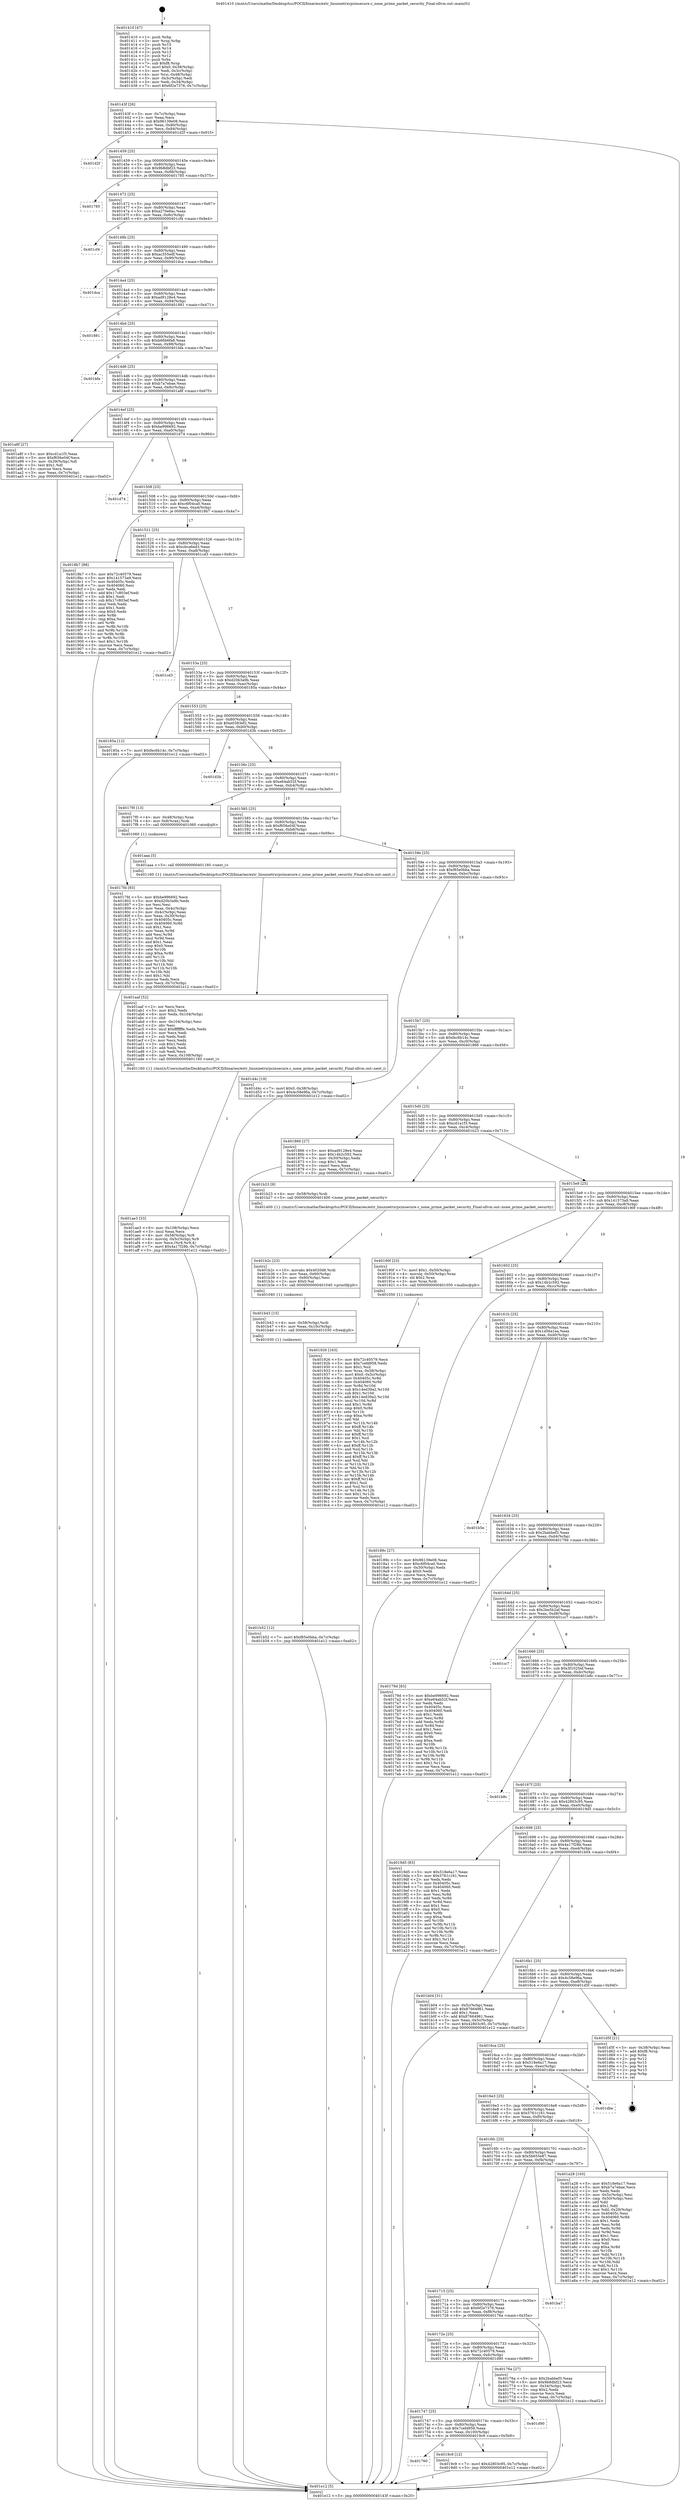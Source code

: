 digraph "0x401410" {
  label = "0x401410 (/mnt/c/Users/mathe/Desktop/tcc/POCII/binaries/extr_linuxnetrxrpcinsecure.c_none_prime_packet_security_Final-ollvm.out::main(0))"
  labelloc = "t"
  node[shape=record]

  Entry [label="",width=0.3,height=0.3,shape=circle,fillcolor=black,style=filled]
  "0x40143f" [label="{
     0x40143f [26]\l
     | [instrs]\l
     &nbsp;&nbsp;0x40143f \<+3\>: mov -0x7c(%rbp),%eax\l
     &nbsp;&nbsp;0x401442 \<+2\>: mov %eax,%ecx\l
     &nbsp;&nbsp;0x401444 \<+6\>: sub $0x96139e08,%ecx\l
     &nbsp;&nbsp;0x40144a \<+3\>: mov %eax,-0x80(%rbp)\l
     &nbsp;&nbsp;0x40144d \<+6\>: mov %ecx,-0x84(%rbp)\l
     &nbsp;&nbsp;0x401453 \<+6\>: je 0000000000401d2f \<main+0x91f\>\l
  }"]
  "0x401d2f" [label="{
     0x401d2f\l
  }", style=dashed]
  "0x401459" [label="{
     0x401459 [25]\l
     | [instrs]\l
     &nbsp;&nbsp;0x401459 \<+5\>: jmp 000000000040145e \<main+0x4e\>\l
     &nbsp;&nbsp;0x40145e \<+3\>: mov -0x80(%rbp),%eax\l
     &nbsp;&nbsp;0x401461 \<+5\>: sub $0x9b8dbf23,%eax\l
     &nbsp;&nbsp;0x401466 \<+6\>: mov %eax,-0x88(%rbp)\l
     &nbsp;&nbsp;0x40146c \<+6\>: je 0000000000401785 \<main+0x375\>\l
  }"]
  Exit [label="",width=0.3,height=0.3,shape=circle,fillcolor=black,style=filled,peripheries=2]
  "0x401785" [label="{
     0x401785\l
  }", style=dashed]
  "0x401472" [label="{
     0x401472 [25]\l
     | [instrs]\l
     &nbsp;&nbsp;0x401472 \<+5\>: jmp 0000000000401477 \<main+0x67\>\l
     &nbsp;&nbsp;0x401477 \<+3\>: mov -0x80(%rbp),%eax\l
     &nbsp;&nbsp;0x40147a \<+5\>: sub $0xa270e6ac,%eax\l
     &nbsp;&nbsp;0x40147f \<+6\>: mov %eax,-0x8c(%rbp)\l
     &nbsp;&nbsp;0x401485 \<+6\>: je 0000000000401cf4 \<main+0x8e4\>\l
  }"]
  "0x401b52" [label="{
     0x401b52 [12]\l
     | [instrs]\l
     &nbsp;&nbsp;0x401b52 \<+7\>: movl $0xf85e0bba,-0x7c(%rbp)\l
     &nbsp;&nbsp;0x401b59 \<+5\>: jmp 0000000000401e12 \<main+0xa02\>\l
  }"]
  "0x401cf4" [label="{
     0x401cf4\l
  }", style=dashed]
  "0x40148b" [label="{
     0x40148b [25]\l
     | [instrs]\l
     &nbsp;&nbsp;0x40148b \<+5\>: jmp 0000000000401490 \<main+0x80\>\l
     &nbsp;&nbsp;0x401490 \<+3\>: mov -0x80(%rbp),%eax\l
     &nbsp;&nbsp;0x401493 \<+5\>: sub $0xac355edf,%eax\l
     &nbsp;&nbsp;0x401498 \<+6\>: mov %eax,-0x90(%rbp)\l
     &nbsp;&nbsp;0x40149e \<+6\>: je 0000000000401dca \<main+0x9ba\>\l
  }"]
  "0x401b43" [label="{
     0x401b43 [15]\l
     | [instrs]\l
     &nbsp;&nbsp;0x401b43 \<+4\>: mov -0x58(%rbp),%rdi\l
     &nbsp;&nbsp;0x401b47 \<+6\>: mov %eax,-0x10c(%rbp)\l
     &nbsp;&nbsp;0x401b4d \<+5\>: call 0000000000401030 \<free@plt\>\l
     | [calls]\l
     &nbsp;&nbsp;0x401030 \{1\} (unknown)\l
  }"]
  "0x401dca" [label="{
     0x401dca\l
  }", style=dashed]
  "0x4014a4" [label="{
     0x4014a4 [25]\l
     | [instrs]\l
     &nbsp;&nbsp;0x4014a4 \<+5\>: jmp 00000000004014a9 \<main+0x99\>\l
     &nbsp;&nbsp;0x4014a9 \<+3\>: mov -0x80(%rbp),%eax\l
     &nbsp;&nbsp;0x4014ac \<+5\>: sub $0xad9128e4,%eax\l
     &nbsp;&nbsp;0x4014b1 \<+6\>: mov %eax,-0x94(%rbp)\l
     &nbsp;&nbsp;0x4014b7 \<+6\>: je 0000000000401881 \<main+0x471\>\l
  }"]
  "0x401b2c" [label="{
     0x401b2c [23]\l
     | [instrs]\l
     &nbsp;&nbsp;0x401b2c \<+10\>: movabs $0x4020d6,%rdi\l
     &nbsp;&nbsp;0x401b36 \<+3\>: mov %eax,-0x60(%rbp)\l
     &nbsp;&nbsp;0x401b39 \<+3\>: mov -0x60(%rbp),%esi\l
     &nbsp;&nbsp;0x401b3c \<+2\>: mov $0x0,%al\l
     &nbsp;&nbsp;0x401b3e \<+5\>: call 0000000000401040 \<printf@plt\>\l
     | [calls]\l
     &nbsp;&nbsp;0x401040 \{1\} (unknown)\l
  }"]
  "0x401881" [label="{
     0x401881\l
  }", style=dashed]
  "0x4014bd" [label="{
     0x4014bd [25]\l
     | [instrs]\l
     &nbsp;&nbsp;0x4014bd \<+5\>: jmp 00000000004014c2 \<main+0xb2\>\l
     &nbsp;&nbsp;0x4014c2 \<+3\>: mov -0x80(%rbp),%eax\l
     &nbsp;&nbsp;0x4014c5 \<+5\>: sub $0xb66b6fa8,%eax\l
     &nbsp;&nbsp;0x4014ca \<+6\>: mov %eax,-0x98(%rbp)\l
     &nbsp;&nbsp;0x4014d0 \<+6\>: je 0000000000401bfa \<main+0x7ea\>\l
  }"]
  "0x401ae3" [label="{
     0x401ae3 [33]\l
     | [instrs]\l
     &nbsp;&nbsp;0x401ae3 \<+6\>: mov -0x108(%rbp),%ecx\l
     &nbsp;&nbsp;0x401ae9 \<+3\>: imul %eax,%ecx\l
     &nbsp;&nbsp;0x401aec \<+4\>: mov -0x58(%rbp),%r8\l
     &nbsp;&nbsp;0x401af0 \<+4\>: movslq -0x5c(%rbp),%r9\l
     &nbsp;&nbsp;0x401af4 \<+4\>: mov %ecx,(%r8,%r9,4)\l
     &nbsp;&nbsp;0x401af8 \<+7\>: movl $0x4a17f28b,-0x7c(%rbp)\l
     &nbsp;&nbsp;0x401aff \<+5\>: jmp 0000000000401e12 \<main+0xa02\>\l
  }"]
  "0x401bfa" [label="{
     0x401bfa\l
  }", style=dashed]
  "0x4014d6" [label="{
     0x4014d6 [25]\l
     | [instrs]\l
     &nbsp;&nbsp;0x4014d6 \<+5\>: jmp 00000000004014db \<main+0xcb\>\l
     &nbsp;&nbsp;0x4014db \<+3\>: mov -0x80(%rbp),%eax\l
     &nbsp;&nbsp;0x4014de \<+5\>: sub $0xb7a7ebae,%eax\l
     &nbsp;&nbsp;0x4014e3 \<+6\>: mov %eax,-0x9c(%rbp)\l
     &nbsp;&nbsp;0x4014e9 \<+6\>: je 0000000000401a8f \<main+0x67f\>\l
  }"]
  "0x401aaf" [label="{
     0x401aaf [52]\l
     | [instrs]\l
     &nbsp;&nbsp;0x401aaf \<+2\>: xor %ecx,%ecx\l
     &nbsp;&nbsp;0x401ab1 \<+5\>: mov $0x2,%edx\l
     &nbsp;&nbsp;0x401ab6 \<+6\>: mov %edx,-0x104(%rbp)\l
     &nbsp;&nbsp;0x401abc \<+1\>: cltd\l
     &nbsp;&nbsp;0x401abd \<+6\>: mov -0x104(%rbp),%esi\l
     &nbsp;&nbsp;0x401ac3 \<+2\>: idiv %esi\l
     &nbsp;&nbsp;0x401ac5 \<+6\>: imul $0xfffffffe,%edx,%edx\l
     &nbsp;&nbsp;0x401acb \<+2\>: mov %ecx,%edi\l
     &nbsp;&nbsp;0x401acd \<+2\>: sub %edx,%edi\l
     &nbsp;&nbsp;0x401acf \<+2\>: mov %ecx,%edx\l
     &nbsp;&nbsp;0x401ad1 \<+3\>: sub $0x1,%edx\l
     &nbsp;&nbsp;0x401ad4 \<+2\>: add %edx,%edi\l
     &nbsp;&nbsp;0x401ad6 \<+2\>: sub %edi,%ecx\l
     &nbsp;&nbsp;0x401ad8 \<+6\>: mov %ecx,-0x108(%rbp)\l
     &nbsp;&nbsp;0x401ade \<+5\>: call 0000000000401160 \<next_i\>\l
     | [calls]\l
     &nbsp;&nbsp;0x401160 \{1\} (/mnt/c/Users/mathe/Desktop/tcc/POCII/binaries/extr_linuxnetrxrpcinsecure.c_none_prime_packet_security_Final-ollvm.out::next_i)\l
  }"]
  "0x401a8f" [label="{
     0x401a8f [27]\l
     | [instrs]\l
     &nbsp;&nbsp;0x401a8f \<+5\>: mov $0xcd1a1f3,%eax\l
     &nbsp;&nbsp;0x401a94 \<+5\>: mov $0xf656e04f,%ecx\l
     &nbsp;&nbsp;0x401a99 \<+3\>: mov -0x29(%rbp),%dl\l
     &nbsp;&nbsp;0x401a9c \<+3\>: test $0x1,%dl\l
     &nbsp;&nbsp;0x401a9f \<+3\>: cmovne %ecx,%eax\l
     &nbsp;&nbsp;0x401aa2 \<+3\>: mov %eax,-0x7c(%rbp)\l
     &nbsp;&nbsp;0x401aa5 \<+5\>: jmp 0000000000401e12 \<main+0xa02\>\l
  }"]
  "0x4014ef" [label="{
     0x4014ef [25]\l
     | [instrs]\l
     &nbsp;&nbsp;0x4014ef \<+5\>: jmp 00000000004014f4 \<main+0xe4\>\l
     &nbsp;&nbsp;0x4014f4 \<+3\>: mov -0x80(%rbp),%eax\l
     &nbsp;&nbsp;0x4014f7 \<+5\>: sub $0xbe996692,%eax\l
     &nbsp;&nbsp;0x4014fc \<+6\>: mov %eax,-0xa0(%rbp)\l
     &nbsp;&nbsp;0x401502 \<+6\>: je 0000000000401d74 \<main+0x964\>\l
  }"]
  "0x401760" [label="{
     0x401760\l
  }", style=dashed]
  "0x401d74" [label="{
     0x401d74\l
  }", style=dashed]
  "0x401508" [label="{
     0x401508 [25]\l
     | [instrs]\l
     &nbsp;&nbsp;0x401508 \<+5\>: jmp 000000000040150d \<main+0xfd\>\l
     &nbsp;&nbsp;0x40150d \<+3\>: mov -0x80(%rbp),%eax\l
     &nbsp;&nbsp;0x401510 \<+5\>: sub $0xc6f04ca0,%eax\l
     &nbsp;&nbsp;0x401515 \<+6\>: mov %eax,-0xa4(%rbp)\l
     &nbsp;&nbsp;0x40151b \<+6\>: je 00000000004018b7 \<main+0x4a7\>\l
  }"]
  "0x4019c9" [label="{
     0x4019c9 [12]\l
     | [instrs]\l
     &nbsp;&nbsp;0x4019c9 \<+7\>: movl $0x42803c95,-0x7c(%rbp)\l
     &nbsp;&nbsp;0x4019d0 \<+5\>: jmp 0000000000401e12 \<main+0xa02\>\l
  }"]
  "0x4018b7" [label="{
     0x4018b7 [88]\l
     | [instrs]\l
     &nbsp;&nbsp;0x4018b7 \<+5\>: mov $0x72c40579,%eax\l
     &nbsp;&nbsp;0x4018bc \<+5\>: mov $0x141573a9,%ecx\l
     &nbsp;&nbsp;0x4018c1 \<+7\>: mov 0x40405c,%edx\l
     &nbsp;&nbsp;0x4018c8 \<+7\>: mov 0x404060,%esi\l
     &nbsp;&nbsp;0x4018cf \<+2\>: mov %edx,%edi\l
     &nbsp;&nbsp;0x4018d1 \<+6\>: add $0x17c803ef,%edi\l
     &nbsp;&nbsp;0x4018d7 \<+3\>: sub $0x1,%edi\l
     &nbsp;&nbsp;0x4018da \<+6\>: sub $0x17c803ef,%edi\l
     &nbsp;&nbsp;0x4018e0 \<+3\>: imul %edi,%edx\l
     &nbsp;&nbsp;0x4018e3 \<+3\>: and $0x1,%edx\l
     &nbsp;&nbsp;0x4018e6 \<+3\>: cmp $0x0,%edx\l
     &nbsp;&nbsp;0x4018e9 \<+4\>: sete %r8b\l
     &nbsp;&nbsp;0x4018ed \<+3\>: cmp $0xa,%esi\l
     &nbsp;&nbsp;0x4018f0 \<+4\>: setl %r9b\l
     &nbsp;&nbsp;0x4018f4 \<+3\>: mov %r8b,%r10b\l
     &nbsp;&nbsp;0x4018f7 \<+3\>: and %r9b,%r10b\l
     &nbsp;&nbsp;0x4018fa \<+3\>: xor %r9b,%r8b\l
     &nbsp;&nbsp;0x4018fd \<+3\>: or %r8b,%r10b\l
     &nbsp;&nbsp;0x401900 \<+4\>: test $0x1,%r10b\l
     &nbsp;&nbsp;0x401904 \<+3\>: cmovne %ecx,%eax\l
     &nbsp;&nbsp;0x401907 \<+3\>: mov %eax,-0x7c(%rbp)\l
     &nbsp;&nbsp;0x40190a \<+5\>: jmp 0000000000401e12 \<main+0xa02\>\l
  }"]
  "0x401521" [label="{
     0x401521 [25]\l
     | [instrs]\l
     &nbsp;&nbsp;0x401521 \<+5\>: jmp 0000000000401526 \<main+0x116\>\l
     &nbsp;&nbsp;0x401526 \<+3\>: mov -0x80(%rbp),%eax\l
     &nbsp;&nbsp;0x401529 \<+5\>: sub $0xcbca6ed3,%eax\l
     &nbsp;&nbsp;0x40152e \<+6\>: mov %eax,-0xa8(%rbp)\l
     &nbsp;&nbsp;0x401534 \<+6\>: je 0000000000401cd3 \<main+0x8c3\>\l
  }"]
  "0x401747" [label="{
     0x401747 [25]\l
     | [instrs]\l
     &nbsp;&nbsp;0x401747 \<+5\>: jmp 000000000040174c \<main+0x33c\>\l
     &nbsp;&nbsp;0x40174c \<+3\>: mov -0x80(%rbp),%eax\l
     &nbsp;&nbsp;0x40174f \<+5\>: sub $0x7cefd958,%eax\l
     &nbsp;&nbsp;0x401754 \<+6\>: mov %eax,-0x100(%rbp)\l
     &nbsp;&nbsp;0x40175a \<+6\>: je 00000000004019c9 \<main+0x5b9\>\l
  }"]
  "0x401cd3" [label="{
     0x401cd3\l
  }", style=dashed]
  "0x40153a" [label="{
     0x40153a [25]\l
     | [instrs]\l
     &nbsp;&nbsp;0x40153a \<+5\>: jmp 000000000040153f \<main+0x12f\>\l
     &nbsp;&nbsp;0x40153f \<+3\>: mov -0x80(%rbp),%eax\l
     &nbsp;&nbsp;0x401542 \<+5\>: sub $0xd20b3a9b,%eax\l
     &nbsp;&nbsp;0x401547 \<+6\>: mov %eax,-0xac(%rbp)\l
     &nbsp;&nbsp;0x40154d \<+6\>: je 000000000040185a \<main+0x44a\>\l
  }"]
  "0x401d90" [label="{
     0x401d90\l
  }", style=dashed]
  "0x40185a" [label="{
     0x40185a [12]\l
     | [instrs]\l
     &nbsp;&nbsp;0x40185a \<+7\>: movl $0xfec6b14c,-0x7c(%rbp)\l
     &nbsp;&nbsp;0x401861 \<+5\>: jmp 0000000000401e12 \<main+0xa02\>\l
  }"]
  "0x401553" [label="{
     0x401553 [25]\l
     | [instrs]\l
     &nbsp;&nbsp;0x401553 \<+5\>: jmp 0000000000401558 \<main+0x148\>\l
     &nbsp;&nbsp;0x401558 \<+3\>: mov -0x80(%rbp),%eax\l
     &nbsp;&nbsp;0x40155b \<+5\>: sub $0xe0383ef2,%eax\l
     &nbsp;&nbsp;0x401560 \<+6\>: mov %eax,-0xb0(%rbp)\l
     &nbsp;&nbsp;0x401566 \<+6\>: je 0000000000401d3b \<main+0x92b\>\l
  }"]
  "0x401926" [label="{
     0x401926 [163]\l
     | [instrs]\l
     &nbsp;&nbsp;0x401926 \<+5\>: mov $0x72c40579,%ecx\l
     &nbsp;&nbsp;0x40192b \<+5\>: mov $0x7cefd958,%edx\l
     &nbsp;&nbsp;0x401930 \<+3\>: mov $0x1,%sil\l
     &nbsp;&nbsp;0x401933 \<+4\>: mov %rax,-0x58(%rbp)\l
     &nbsp;&nbsp;0x401937 \<+7\>: movl $0x0,-0x5c(%rbp)\l
     &nbsp;&nbsp;0x40193e \<+8\>: mov 0x40405c,%r8d\l
     &nbsp;&nbsp;0x401946 \<+8\>: mov 0x404060,%r9d\l
     &nbsp;&nbsp;0x40194e \<+3\>: mov %r8d,%r10d\l
     &nbsp;&nbsp;0x401951 \<+7\>: sub $0x14ed39a2,%r10d\l
     &nbsp;&nbsp;0x401958 \<+4\>: sub $0x1,%r10d\l
     &nbsp;&nbsp;0x40195c \<+7\>: add $0x14ed39a2,%r10d\l
     &nbsp;&nbsp;0x401963 \<+4\>: imul %r10d,%r8d\l
     &nbsp;&nbsp;0x401967 \<+4\>: and $0x1,%r8d\l
     &nbsp;&nbsp;0x40196b \<+4\>: cmp $0x0,%r8d\l
     &nbsp;&nbsp;0x40196f \<+4\>: sete %r11b\l
     &nbsp;&nbsp;0x401973 \<+4\>: cmp $0xa,%r9d\l
     &nbsp;&nbsp;0x401977 \<+3\>: setl %bl\l
     &nbsp;&nbsp;0x40197a \<+3\>: mov %r11b,%r14b\l
     &nbsp;&nbsp;0x40197d \<+4\>: xor $0xff,%r14b\l
     &nbsp;&nbsp;0x401981 \<+3\>: mov %bl,%r15b\l
     &nbsp;&nbsp;0x401984 \<+4\>: xor $0xff,%r15b\l
     &nbsp;&nbsp;0x401988 \<+4\>: xor $0x1,%sil\l
     &nbsp;&nbsp;0x40198c \<+3\>: mov %r14b,%r12b\l
     &nbsp;&nbsp;0x40198f \<+4\>: and $0xff,%r12b\l
     &nbsp;&nbsp;0x401993 \<+3\>: and %sil,%r11b\l
     &nbsp;&nbsp;0x401996 \<+3\>: mov %r15b,%r13b\l
     &nbsp;&nbsp;0x401999 \<+4\>: and $0xff,%r13b\l
     &nbsp;&nbsp;0x40199d \<+3\>: and %sil,%bl\l
     &nbsp;&nbsp;0x4019a0 \<+3\>: or %r11b,%r12b\l
     &nbsp;&nbsp;0x4019a3 \<+3\>: or %bl,%r13b\l
     &nbsp;&nbsp;0x4019a6 \<+3\>: xor %r13b,%r12b\l
     &nbsp;&nbsp;0x4019a9 \<+3\>: or %r15b,%r14b\l
     &nbsp;&nbsp;0x4019ac \<+4\>: xor $0xff,%r14b\l
     &nbsp;&nbsp;0x4019b0 \<+4\>: or $0x1,%sil\l
     &nbsp;&nbsp;0x4019b4 \<+3\>: and %sil,%r14b\l
     &nbsp;&nbsp;0x4019b7 \<+3\>: or %r14b,%r12b\l
     &nbsp;&nbsp;0x4019ba \<+4\>: test $0x1,%r12b\l
     &nbsp;&nbsp;0x4019be \<+3\>: cmovne %edx,%ecx\l
     &nbsp;&nbsp;0x4019c1 \<+3\>: mov %ecx,-0x7c(%rbp)\l
     &nbsp;&nbsp;0x4019c4 \<+5\>: jmp 0000000000401e12 \<main+0xa02\>\l
  }"]
  "0x401d3b" [label="{
     0x401d3b\l
  }", style=dashed]
  "0x40156c" [label="{
     0x40156c [25]\l
     | [instrs]\l
     &nbsp;&nbsp;0x40156c \<+5\>: jmp 0000000000401571 \<main+0x161\>\l
     &nbsp;&nbsp;0x401571 \<+3\>: mov -0x80(%rbp),%eax\l
     &nbsp;&nbsp;0x401574 \<+5\>: sub $0xe64ab52f,%eax\l
     &nbsp;&nbsp;0x401579 \<+6\>: mov %eax,-0xb4(%rbp)\l
     &nbsp;&nbsp;0x40157f \<+6\>: je 00000000004017f0 \<main+0x3e0\>\l
  }"]
  "0x4017fd" [label="{
     0x4017fd [93]\l
     | [instrs]\l
     &nbsp;&nbsp;0x4017fd \<+5\>: mov $0xbe996692,%ecx\l
     &nbsp;&nbsp;0x401802 \<+5\>: mov $0xd20b3a9b,%edx\l
     &nbsp;&nbsp;0x401807 \<+2\>: xor %esi,%esi\l
     &nbsp;&nbsp;0x401809 \<+3\>: mov %eax,-0x4c(%rbp)\l
     &nbsp;&nbsp;0x40180c \<+3\>: mov -0x4c(%rbp),%eax\l
     &nbsp;&nbsp;0x40180f \<+3\>: mov %eax,-0x30(%rbp)\l
     &nbsp;&nbsp;0x401812 \<+7\>: mov 0x40405c,%eax\l
     &nbsp;&nbsp;0x401819 \<+8\>: mov 0x404060,%r8d\l
     &nbsp;&nbsp;0x401821 \<+3\>: sub $0x1,%esi\l
     &nbsp;&nbsp;0x401824 \<+3\>: mov %eax,%r9d\l
     &nbsp;&nbsp;0x401827 \<+3\>: add %esi,%r9d\l
     &nbsp;&nbsp;0x40182a \<+4\>: imul %r9d,%eax\l
     &nbsp;&nbsp;0x40182e \<+3\>: and $0x1,%eax\l
     &nbsp;&nbsp;0x401831 \<+3\>: cmp $0x0,%eax\l
     &nbsp;&nbsp;0x401834 \<+4\>: sete %r10b\l
     &nbsp;&nbsp;0x401838 \<+4\>: cmp $0xa,%r8d\l
     &nbsp;&nbsp;0x40183c \<+4\>: setl %r11b\l
     &nbsp;&nbsp;0x401840 \<+3\>: mov %r10b,%bl\l
     &nbsp;&nbsp;0x401843 \<+3\>: and %r11b,%bl\l
     &nbsp;&nbsp;0x401846 \<+3\>: xor %r11b,%r10b\l
     &nbsp;&nbsp;0x401849 \<+3\>: or %r10b,%bl\l
     &nbsp;&nbsp;0x40184c \<+3\>: test $0x1,%bl\l
     &nbsp;&nbsp;0x40184f \<+3\>: cmovne %edx,%ecx\l
     &nbsp;&nbsp;0x401852 \<+3\>: mov %ecx,-0x7c(%rbp)\l
     &nbsp;&nbsp;0x401855 \<+5\>: jmp 0000000000401e12 \<main+0xa02\>\l
  }"]
  "0x4017f0" [label="{
     0x4017f0 [13]\l
     | [instrs]\l
     &nbsp;&nbsp;0x4017f0 \<+4\>: mov -0x48(%rbp),%rax\l
     &nbsp;&nbsp;0x4017f4 \<+4\>: mov 0x8(%rax),%rdi\l
     &nbsp;&nbsp;0x4017f8 \<+5\>: call 0000000000401060 \<atoi@plt\>\l
     | [calls]\l
     &nbsp;&nbsp;0x401060 \{1\} (unknown)\l
  }"]
  "0x401585" [label="{
     0x401585 [25]\l
     | [instrs]\l
     &nbsp;&nbsp;0x401585 \<+5\>: jmp 000000000040158a \<main+0x17a\>\l
     &nbsp;&nbsp;0x40158a \<+3\>: mov -0x80(%rbp),%eax\l
     &nbsp;&nbsp;0x40158d \<+5\>: sub $0xf656e04f,%eax\l
     &nbsp;&nbsp;0x401592 \<+6\>: mov %eax,-0xb8(%rbp)\l
     &nbsp;&nbsp;0x401598 \<+6\>: je 0000000000401aaa \<main+0x69a\>\l
  }"]
  "0x401410" [label="{
     0x401410 [47]\l
     | [instrs]\l
     &nbsp;&nbsp;0x401410 \<+1\>: push %rbp\l
     &nbsp;&nbsp;0x401411 \<+3\>: mov %rsp,%rbp\l
     &nbsp;&nbsp;0x401414 \<+2\>: push %r15\l
     &nbsp;&nbsp;0x401416 \<+2\>: push %r14\l
     &nbsp;&nbsp;0x401418 \<+2\>: push %r13\l
     &nbsp;&nbsp;0x40141a \<+2\>: push %r12\l
     &nbsp;&nbsp;0x40141c \<+1\>: push %rbx\l
     &nbsp;&nbsp;0x40141d \<+7\>: sub $0xf8,%rsp\l
     &nbsp;&nbsp;0x401424 \<+7\>: movl $0x0,-0x38(%rbp)\l
     &nbsp;&nbsp;0x40142b \<+3\>: mov %edi,-0x3c(%rbp)\l
     &nbsp;&nbsp;0x40142e \<+4\>: mov %rsi,-0x48(%rbp)\l
     &nbsp;&nbsp;0x401432 \<+3\>: mov -0x3c(%rbp),%edi\l
     &nbsp;&nbsp;0x401435 \<+3\>: mov %edi,-0x34(%rbp)\l
     &nbsp;&nbsp;0x401438 \<+7\>: movl $0x6f2e7376,-0x7c(%rbp)\l
  }"]
  "0x401aaa" [label="{
     0x401aaa [5]\l
     | [instrs]\l
     &nbsp;&nbsp;0x401aaa \<+5\>: call 0000000000401160 \<next_i\>\l
     | [calls]\l
     &nbsp;&nbsp;0x401160 \{1\} (/mnt/c/Users/mathe/Desktop/tcc/POCII/binaries/extr_linuxnetrxrpcinsecure.c_none_prime_packet_security_Final-ollvm.out::next_i)\l
  }"]
  "0x40159e" [label="{
     0x40159e [25]\l
     | [instrs]\l
     &nbsp;&nbsp;0x40159e \<+5\>: jmp 00000000004015a3 \<main+0x193\>\l
     &nbsp;&nbsp;0x4015a3 \<+3\>: mov -0x80(%rbp),%eax\l
     &nbsp;&nbsp;0x4015a6 \<+5\>: sub $0xf85e0bba,%eax\l
     &nbsp;&nbsp;0x4015ab \<+6\>: mov %eax,-0xbc(%rbp)\l
     &nbsp;&nbsp;0x4015b1 \<+6\>: je 0000000000401d4c \<main+0x93c\>\l
  }"]
  "0x401e12" [label="{
     0x401e12 [5]\l
     | [instrs]\l
     &nbsp;&nbsp;0x401e12 \<+5\>: jmp 000000000040143f \<main+0x2f\>\l
  }"]
  "0x401d4c" [label="{
     0x401d4c [19]\l
     | [instrs]\l
     &nbsp;&nbsp;0x401d4c \<+7\>: movl $0x0,-0x38(%rbp)\l
     &nbsp;&nbsp;0x401d53 \<+7\>: movl $0x4c58e96a,-0x7c(%rbp)\l
     &nbsp;&nbsp;0x401d5a \<+5\>: jmp 0000000000401e12 \<main+0xa02\>\l
  }"]
  "0x4015b7" [label="{
     0x4015b7 [25]\l
     | [instrs]\l
     &nbsp;&nbsp;0x4015b7 \<+5\>: jmp 00000000004015bc \<main+0x1ac\>\l
     &nbsp;&nbsp;0x4015bc \<+3\>: mov -0x80(%rbp),%eax\l
     &nbsp;&nbsp;0x4015bf \<+5\>: sub $0xfec6b14c,%eax\l
     &nbsp;&nbsp;0x4015c4 \<+6\>: mov %eax,-0xc0(%rbp)\l
     &nbsp;&nbsp;0x4015ca \<+6\>: je 0000000000401866 \<main+0x456\>\l
  }"]
  "0x40172e" [label="{
     0x40172e [25]\l
     | [instrs]\l
     &nbsp;&nbsp;0x40172e \<+5\>: jmp 0000000000401733 \<main+0x323\>\l
     &nbsp;&nbsp;0x401733 \<+3\>: mov -0x80(%rbp),%eax\l
     &nbsp;&nbsp;0x401736 \<+5\>: sub $0x72c40579,%eax\l
     &nbsp;&nbsp;0x40173b \<+6\>: mov %eax,-0xfc(%rbp)\l
     &nbsp;&nbsp;0x401741 \<+6\>: je 0000000000401d90 \<main+0x980\>\l
  }"]
  "0x401866" [label="{
     0x401866 [27]\l
     | [instrs]\l
     &nbsp;&nbsp;0x401866 \<+5\>: mov $0xad9128e4,%eax\l
     &nbsp;&nbsp;0x40186b \<+5\>: mov $0x14b2c592,%ecx\l
     &nbsp;&nbsp;0x401870 \<+3\>: mov -0x30(%rbp),%edx\l
     &nbsp;&nbsp;0x401873 \<+3\>: cmp $0x1,%edx\l
     &nbsp;&nbsp;0x401876 \<+3\>: cmovl %ecx,%eax\l
     &nbsp;&nbsp;0x401879 \<+3\>: mov %eax,-0x7c(%rbp)\l
     &nbsp;&nbsp;0x40187c \<+5\>: jmp 0000000000401e12 \<main+0xa02\>\l
  }"]
  "0x4015d0" [label="{
     0x4015d0 [25]\l
     | [instrs]\l
     &nbsp;&nbsp;0x4015d0 \<+5\>: jmp 00000000004015d5 \<main+0x1c5\>\l
     &nbsp;&nbsp;0x4015d5 \<+3\>: mov -0x80(%rbp),%eax\l
     &nbsp;&nbsp;0x4015d8 \<+5\>: sub $0xcd1a1f3,%eax\l
     &nbsp;&nbsp;0x4015dd \<+6\>: mov %eax,-0xc4(%rbp)\l
     &nbsp;&nbsp;0x4015e3 \<+6\>: je 0000000000401b23 \<main+0x713\>\l
  }"]
  "0x40176a" [label="{
     0x40176a [27]\l
     | [instrs]\l
     &nbsp;&nbsp;0x40176a \<+5\>: mov $0x2babbef3,%eax\l
     &nbsp;&nbsp;0x40176f \<+5\>: mov $0x9b8dbf23,%ecx\l
     &nbsp;&nbsp;0x401774 \<+3\>: mov -0x34(%rbp),%edx\l
     &nbsp;&nbsp;0x401777 \<+3\>: cmp $0x2,%edx\l
     &nbsp;&nbsp;0x40177a \<+3\>: cmovne %ecx,%eax\l
     &nbsp;&nbsp;0x40177d \<+3\>: mov %eax,-0x7c(%rbp)\l
     &nbsp;&nbsp;0x401780 \<+5\>: jmp 0000000000401e12 \<main+0xa02\>\l
  }"]
  "0x401b23" [label="{
     0x401b23 [9]\l
     | [instrs]\l
     &nbsp;&nbsp;0x401b23 \<+4\>: mov -0x58(%rbp),%rdi\l
     &nbsp;&nbsp;0x401b27 \<+5\>: call 0000000000401400 \<none_prime_packet_security\>\l
     | [calls]\l
     &nbsp;&nbsp;0x401400 \{1\} (/mnt/c/Users/mathe/Desktop/tcc/POCII/binaries/extr_linuxnetrxrpcinsecure.c_none_prime_packet_security_Final-ollvm.out::none_prime_packet_security)\l
  }"]
  "0x4015e9" [label="{
     0x4015e9 [25]\l
     | [instrs]\l
     &nbsp;&nbsp;0x4015e9 \<+5\>: jmp 00000000004015ee \<main+0x1de\>\l
     &nbsp;&nbsp;0x4015ee \<+3\>: mov -0x80(%rbp),%eax\l
     &nbsp;&nbsp;0x4015f1 \<+5\>: sub $0x141573a9,%eax\l
     &nbsp;&nbsp;0x4015f6 \<+6\>: mov %eax,-0xc8(%rbp)\l
     &nbsp;&nbsp;0x4015fc \<+6\>: je 000000000040190f \<main+0x4ff\>\l
  }"]
  "0x401715" [label="{
     0x401715 [25]\l
     | [instrs]\l
     &nbsp;&nbsp;0x401715 \<+5\>: jmp 000000000040171a \<main+0x30a\>\l
     &nbsp;&nbsp;0x40171a \<+3\>: mov -0x80(%rbp),%eax\l
     &nbsp;&nbsp;0x40171d \<+5\>: sub $0x6f2e7376,%eax\l
     &nbsp;&nbsp;0x401722 \<+6\>: mov %eax,-0xf8(%rbp)\l
     &nbsp;&nbsp;0x401728 \<+6\>: je 000000000040176a \<main+0x35a\>\l
  }"]
  "0x40190f" [label="{
     0x40190f [23]\l
     | [instrs]\l
     &nbsp;&nbsp;0x40190f \<+7\>: movl $0x1,-0x50(%rbp)\l
     &nbsp;&nbsp;0x401916 \<+4\>: movslq -0x50(%rbp),%rax\l
     &nbsp;&nbsp;0x40191a \<+4\>: shl $0x2,%rax\l
     &nbsp;&nbsp;0x40191e \<+3\>: mov %rax,%rdi\l
     &nbsp;&nbsp;0x401921 \<+5\>: call 0000000000401050 \<malloc@plt\>\l
     | [calls]\l
     &nbsp;&nbsp;0x401050 \{1\} (unknown)\l
  }"]
  "0x401602" [label="{
     0x401602 [25]\l
     | [instrs]\l
     &nbsp;&nbsp;0x401602 \<+5\>: jmp 0000000000401607 \<main+0x1f7\>\l
     &nbsp;&nbsp;0x401607 \<+3\>: mov -0x80(%rbp),%eax\l
     &nbsp;&nbsp;0x40160a \<+5\>: sub $0x14b2c592,%eax\l
     &nbsp;&nbsp;0x40160f \<+6\>: mov %eax,-0xcc(%rbp)\l
     &nbsp;&nbsp;0x401615 \<+6\>: je 000000000040189c \<main+0x48c\>\l
  }"]
  "0x401ba7" [label="{
     0x401ba7\l
  }", style=dashed]
  "0x40189c" [label="{
     0x40189c [27]\l
     | [instrs]\l
     &nbsp;&nbsp;0x40189c \<+5\>: mov $0x96139e08,%eax\l
     &nbsp;&nbsp;0x4018a1 \<+5\>: mov $0xc6f04ca0,%ecx\l
     &nbsp;&nbsp;0x4018a6 \<+3\>: mov -0x30(%rbp),%edx\l
     &nbsp;&nbsp;0x4018a9 \<+3\>: cmp $0x0,%edx\l
     &nbsp;&nbsp;0x4018ac \<+3\>: cmove %ecx,%eax\l
     &nbsp;&nbsp;0x4018af \<+3\>: mov %eax,-0x7c(%rbp)\l
     &nbsp;&nbsp;0x4018b2 \<+5\>: jmp 0000000000401e12 \<main+0xa02\>\l
  }"]
  "0x40161b" [label="{
     0x40161b [25]\l
     | [instrs]\l
     &nbsp;&nbsp;0x40161b \<+5\>: jmp 0000000000401620 \<main+0x210\>\l
     &nbsp;&nbsp;0x401620 \<+3\>: mov -0x80(%rbp),%eax\l
     &nbsp;&nbsp;0x401623 \<+5\>: sub $0x1d56a1ea,%eax\l
     &nbsp;&nbsp;0x401628 \<+6\>: mov %eax,-0xd0(%rbp)\l
     &nbsp;&nbsp;0x40162e \<+6\>: je 0000000000401b5e \<main+0x74e\>\l
  }"]
  "0x4016fc" [label="{
     0x4016fc [25]\l
     | [instrs]\l
     &nbsp;&nbsp;0x4016fc \<+5\>: jmp 0000000000401701 \<main+0x2f1\>\l
     &nbsp;&nbsp;0x401701 \<+3\>: mov -0x80(%rbp),%eax\l
     &nbsp;&nbsp;0x401704 \<+5\>: sub $0x5b655e87,%eax\l
     &nbsp;&nbsp;0x401709 \<+6\>: mov %eax,-0xf4(%rbp)\l
     &nbsp;&nbsp;0x40170f \<+6\>: je 0000000000401ba7 \<main+0x797\>\l
  }"]
  "0x401b5e" [label="{
     0x401b5e\l
  }", style=dashed]
  "0x401634" [label="{
     0x401634 [25]\l
     | [instrs]\l
     &nbsp;&nbsp;0x401634 \<+5\>: jmp 0000000000401639 \<main+0x229\>\l
     &nbsp;&nbsp;0x401639 \<+3\>: mov -0x80(%rbp),%eax\l
     &nbsp;&nbsp;0x40163c \<+5\>: sub $0x2babbef3,%eax\l
     &nbsp;&nbsp;0x401641 \<+6\>: mov %eax,-0xd4(%rbp)\l
     &nbsp;&nbsp;0x401647 \<+6\>: je 000000000040179d \<main+0x38d\>\l
  }"]
  "0x401a28" [label="{
     0x401a28 [103]\l
     | [instrs]\l
     &nbsp;&nbsp;0x401a28 \<+5\>: mov $0x518e6a17,%eax\l
     &nbsp;&nbsp;0x401a2d \<+5\>: mov $0xb7a7ebae,%ecx\l
     &nbsp;&nbsp;0x401a32 \<+2\>: xor %edx,%edx\l
     &nbsp;&nbsp;0x401a34 \<+3\>: mov -0x5c(%rbp),%esi\l
     &nbsp;&nbsp;0x401a37 \<+3\>: cmp -0x50(%rbp),%esi\l
     &nbsp;&nbsp;0x401a3a \<+4\>: setl %dil\l
     &nbsp;&nbsp;0x401a3e \<+4\>: and $0x1,%dil\l
     &nbsp;&nbsp;0x401a42 \<+4\>: mov %dil,-0x29(%rbp)\l
     &nbsp;&nbsp;0x401a46 \<+7\>: mov 0x40405c,%esi\l
     &nbsp;&nbsp;0x401a4d \<+8\>: mov 0x404060,%r8d\l
     &nbsp;&nbsp;0x401a55 \<+3\>: sub $0x1,%edx\l
     &nbsp;&nbsp;0x401a58 \<+3\>: mov %esi,%r9d\l
     &nbsp;&nbsp;0x401a5b \<+3\>: add %edx,%r9d\l
     &nbsp;&nbsp;0x401a5e \<+4\>: imul %r9d,%esi\l
     &nbsp;&nbsp;0x401a62 \<+3\>: and $0x1,%esi\l
     &nbsp;&nbsp;0x401a65 \<+3\>: cmp $0x0,%esi\l
     &nbsp;&nbsp;0x401a68 \<+4\>: sete %dil\l
     &nbsp;&nbsp;0x401a6c \<+4\>: cmp $0xa,%r8d\l
     &nbsp;&nbsp;0x401a70 \<+4\>: setl %r10b\l
     &nbsp;&nbsp;0x401a74 \<+3\>: mov %dil,%r11b\l
     &nbsp;&nbsp;0x401a77 \<+3\>: and %r10b,%r11b\l
     &nbsp;&nbsp;0x401a7a \<+3\>: xor %r10b,%dil\l
     &nbsp;&nbsp;0x401a7d \<+3\>: or %dil,%r11b\l
     &nbsp;&nbsp;0x401a80 \<+4\>: test $0x1,%r11b\l
     &nbsp;&nbsp;0x401a84 \<+3\>: cmovne %ecx,%eax\l
     &nbsp;&nbsp;0x401a87 \<+3\>: mov %eax,-0x7c(%rbp)\l
     &nbsp;&nbsp;0x401a8a \<+5\>: jmp 0000000000401e12 \<main+0xa02\>\l
  }"]
  "0x40179d" [label="{
     0x40179d [83]\l
     | [instrs]\l
     &nbsp;&nbsp;0x40179d \<+5\>: mov $0xbe996692,%eax\l
     &nbsp;&nbsp;0x4017a2 \<+5\>: mov $0xe64ab52f,%ecx\l
     &nbsp;&nbsp;0x4017a7 \<+2\>: xor %edx,%edx\l
     &nbsp;&nbsp;0x4017a9 \<+7\>: mov 0x40405c,%esi\l
     &nbsp;&nbsp;0x4017b0 \<+7\>: mov 0x404060,%edi\l
     &nbsp;&nbsp;0x4017b7 \<+3\>: sub $0x1,%edx\l
     &nbsp;&nbsp;0x4017ba \<+3\>: mov %esi,%r8d\l
     &nbsp;&nbsp;0x4017bd \<+3\>: add %edx,%r8d\l
     &nbsp;&nbsp;0x4017c0 \<+4\>: imul %r8d,%esi\l
     &nbsp;&nbsp;0x4017c4 \<+3\>: and $0x1,%esi\l
     &nbsp;&nbsp;0x4017c7 \<+3\>: cmp $0x0,%esi\l
     &nbsp;&nbsp;0x4017ca \<+4\>: sete %r9b\l
     &nbsp;&nbsp;0x4017ce \<+3\>: cmp $0xa,%edi\l
     &nbsp;&nbsp;0x4017d1 \<+4\>: setl %r10b\l
     &nbsp;&nbsp;0x4017d5 \<+3\>: mov %r9b,%r11b\l
     &nbsp;&nbsp;0x4017d8 \<+3\>: and %r10b,%r11b\l
     &nbsp;&nbsp;0x4017db \<+3\>: xor %r10b,%r9b\l
     &nbsp;&nbsp;0x4017de \<+3\>: or %r9b,%r11b\l
     &nbsp;&nbsp;0x4017e1 \<+4\>: test $0x1,%r11b\l
     &nbsp;&nbsp;0x4017e5 \<+3\>: cmovne %ecx,%eax\l
     &nbsp;&nbsp;0x4017e8 \<+3\>: mov %eax,-0x7c(%rbp)\l
     &nbsp;&nbsp;0x4017eb \<+5\>: jmp 0000000000401e12 \<main+0xa02\>\l
  }"]
  "0x40164d" [label="{
     0x40164d [25]\l
     | [instrs]\l
     &nbsp;&nbsp;0x40164d \<+5\>: jmp 0000000000401652 \<main+0x242\>\l
     &nbsp;&nbsp;0x401652 \<+3\>: mov -0x80(%rbp),%eax\l
     &nbsp;&nbsp;0x401655 \<+5\>: sub $0x2be5b2af,%eax\l
     &nbsp;&nbsp;0x40165a \<+6\>: mov %eax,-0xd8(%rbp)\l
     &nbsp;&nbsp;0x401660 \<+6\>: je 0000000000401cc7 \<main+0x8b7\>\l
  }"]
  "0x4016e3" [label="{
     0x4016e3 [25]\l
     | [instrs]\l
     &nbsp;&nbsp;0x4016e3 \<+5\>: jmp 00000000004016e8 \<main+0x2d8\>\l
     &nbsp;&nbsp;0x4016e8 \<+3\>: mov -0x80(%rbp),%eax\l
     &nbsp;&nbsp;0x4016eb \<+5\>: sub $0x5761c161,%eax\l
     &nbsp;&nbsp;0x4016f0 \<+6\>: mov %eax,-0xf0(%rbp)\l
     &nbsp;&nbsp;0x4016f6 \<+6\>: je 0000000000401a28 \<main+0x618\>\l
  }"]
  "0x401cc7" [label="{
     0x401cc7\l
  }", style=dashed]
  "0x401666" [label="{
     0x401666 [25]\l
     | [instrs]\l
     &nbsp;&nbsp;0x401666 \<+5\>: jmp 000000000040166b \<main+0x25b\>\l
     &nbsp;&nbsp;0x40166b \<+3\>: mov -0x80(%rbp),%eax\l
     &nbsp;&nbsp;0x40166e \<+5\>: sub $0x3f1025ef,%eax\l
     &nbsp;&nbsp;0x401673 \<+6\>: mov %eax,-0xdc(%rbp)\l
     &nbsp;&nbsp;0x401679 \<+6\>: je 0000000000401b8c \<main+0x77c\>\l
  }"]
  "0x401dbe" [label="{
     0x401dbe\l
  }", style=dashed]
  "0x401b8c" [label="{
     0x401b8c\l
  }", style=dashed]
  "0x40167f" [label="{
     0x40167f [25]\l
     | [instrs]\l
     &nbsp;&nbsp;0x40167f \<+5\>: jmp 0000000000401684 \<main+0x274\>\l
     &nbsp;&nbsp;0x401684 \<+3\>: mov -0x80(%rbp),%eax\l
     &nbsp;&nbsp;0x401687 \<+5\>: sub $0x42803c95,%eax\l
     &nbsp;&nbsp;0x40168c \<+6\>: mov %eax,-0xe0(%rbp)\l
     &nbsp;&nbsp;0x401692 \<+6\>: je 00000000004019d5 \<main+0x5c5\>\l
  }"]
  "0x4016ca" [label="{
     0x4016ca [25]\l
     | [instrs]\l
     &nbsp;&nbsp;0x4016ca \<+5\>: jmp 00000000004016cf \<main+0x2bf\>\l
     &nbsp;&nbsp;0x4016cf \<+3\>: mov -0x80(%rbp),%eax\l
     &nbsp;&nbsp;0x4016d2 \<+5\>: sub $0x518e6a17,%eax\l
     &nbsp;&nbsp;0x4016d7 \<+6\>: mov %eax,-0xec(%rbp)\l
     &nbsp;&nbsp;0x4016dd \<+6\>: je 0000000000401dbe \<main+0x9ae\>\l
  }"]
  "0x4019d5" [label="{
     0x4019d5 [83]\l
     | [instrs]\l
     &nbsp;&nbsp;0x4019d5 \<+5\>: mov $0x518e6a17,%eax\l
     &nbsp;&nbsp;0x4019da \<+5\>: mov $0x5761c161,%ecx\l
     &nbsp;&nbsp;0x4019df \<+2\>: xor %edx,%edx\l
     &nbsp;&nbsp;0x4019e1 \<+7\>: mov 0x40405c,%esi\l
     &nbsp;&nbsp;0x4019e8 \<+7\>: mov 0x404060,%edi\l
     &nbsp;&nbsp;0x4019ef \<+3\>: sub $0x1,%edx\l
     &nbsp;&nbsp;0x4019f2 \<+3\>: mov %esi,%r8d\l
     &nbsp;&nbsp;0x4019f5 \<+3\>: add %edx,%r8d\l
     &nbsp;&nbsp;0x4019f8 \<+4\>: imul %r8d,%esi\l
     &nbsp;&nbsp;0x4019fc \<+3\>: and $0x1,%esi\l
     &nbsp;&nbsp;0x4019ff \<+3\>: cmp $0x0,%esi\l
     &nbsp;&nbsp;0x401a02 \<+4\>: sete %r9b\l
     &nbsp;&nbsp;0x401a06 \<+3\>: cmp $0xa,%edi\l
     &nbsp;&nbsp;0x401a09 \<+4\>: setl %r10b\l
     &nbsp;&nbsp;0x401a0d \<+3\>: mov %r9b,%r11b\l
     &nbsp;&nbsp;0x401a10 \<+3\>: and %r10b,%r11b\l
     &nbsp;&nbsp;0x401a13 \<+3\>: xor %r10b,%r9b\l
     &nbsp;&nbsp;0x401a16 \<+3\>: or %r9b,%r11b\l
     &nbsp;&nbsp;0x401a19 \<+4\>: test $0x1,%r11b\l
     &nbsp;&nbsp;0x401a1d \<+3\>: cmovne %ecx,%eax\l
     &nbsp;&nbsp;0x401a20 \<+3\>: mov %eax,-0x7c(%rbp)\l
     &nbsp;&nbsp;0x401a23 \<+5\>: jmp 0000000000401e12 \<main+0xa02\>\l
  }"]
  "0x401698" [label="{
     0x401698 [25]\l
     | [instrs]\l
     &nbsp;&nbsp;0x401698 \<+5\>: jmp 000000000040169d \<main+0x28d\>\l
     &nbsp;&nbsp;0x40169d \<+3\>: mov -0x80(%rbp),%eax\l
     &nbsp;&nbsp;0x4016a0 \<+5\>: sub $0x4a17f28b,%eax\l
     &nbsp;&nbsp;0x4016a5 \<+6\>: mov %eax,-0xe4(%rbp)\l
     &nbsp;&nbsp;0x4016ab \<+6\>: je 0000000000401b04 \<main+0x6f4\>\l
  }"]
  "0x401d5f" [label="{
     0x401d5f [21]\l
     | [instrs]\l
     &nbsp;&nbsp;0x401d5f \<+3\>: mov -0x38(%rbp),%eax\l
     &nbsp;&nbsp;0x401d62 \<+7\>: add $0xf8,%rsp\l
     &nbsp;&nbsp;0x401d69 \<+1\>: pop %rbx\l
     &nbsp;&nbsp;0x401d6a \<+2\>: pop %r12\l
     &nbsp;&nbsp;0x401d6c \<+2\>: pop %r13\l
     &nbsp;&nbsp;0x401d6e \<+2\>: pop %r14\l
     &nbsp;&nbsp;0x401d70 \<+2\>: pop %r15\l
     &nbsp;&nbsp;0x401d72 \<+1\>: pop %rbp\l
     &nbsp;&nbsp;0x401d73 \<+1\>: ret\l
  }"]
  "0x401b04" [label="{
     0x401b04 [31]\l
     | [instrs]\l
     &nbsp;&nbsp;0x401b04 \<+3\>: mov -0x5c(%rbp),%eax\l
     &nbsp;&nbsp;0x401b07 \<+5\>: sub $0x87664961,%eax\l
     &nbsp;&nbsp;0x401b0c \<+3\>: add $0x1,%eax\l
     &nbsp;&nbsp;0x401b0f \<+5\>: add $0x87664961,%eax\l
     &nbsp;&nbsp;0x401b14 \<+3\>: mov %eax,-0x5c(%rbp)\l
     &nbsp;&nbsp;0x401b17 \<+7\>: movl $0x42803c95,-0x7c(%rbp)\l
     &nbsp;&nbsp;0x401b1e \<+5\>: jmp 0000000000401e12 \<main+0xa02\>\l
  }"]
  "0x4016b1" [label="{
     0x4016b1 [25]\l
     | [instrs]\l
     &nbsp;&nbsp;0x4016b1 \<+5\>: jmp 00000000004016b6 \<main+0x2a6\>\l
     &nbsp;&nbsp;0x4016b6 \<+3\>: mov -0x80(%rbp),%eax\l
     &nbsp;&nbsp;0x4016b9 \<+5\>: sub $0x4c58e96a,%eax\l
     &nbsp;&nbsp;0x4016be \<+6\>: mov %eax,-0xe8(%rbp)\l
     &nbsp;&nbsp;0x4016c4 \<+6\>: je 0000000000401d5f \<main+0x94f\>\l
  }"]
  Entry -> "0x401410" [label=" 1"]
  "0x40143f" -> "0x401d2f" [label=" 0"]
  "0x40143f" -> "0x401459" [label=" 20"]
  "0x401d5f" -> Exit [label=" 1"]
  "0x401459" -> "0x401785" [label=" 0"]
  "0x401459" -> "0x401472" [label=" 20"]
  "0x401d4c" -> "0x401e12" [label=" 1"]
  "0x401472" -> "0x401cf4" [label=" 0"]
  "0x401472" -> "0x40148b" [label=" 20"]
  "0x401b52" -> "0x401e12" [label=" 1"]
  "0x40148b" -> "0x401dca" [label=" 0"]
  "0x40148b" -> "0x4014a4" [label=" 20"]
  "0x401b43" -> "0x401b52" [label=" 1"]
  "0x4014a4" -> "0x401881" [label=" 0"]
  "0x4014a4" -> "0x4014bd" [label=" 20"]
  "0x401b2c" -> "0x401b43" [label=" 1"]
  "0x4014bd" -> "0x401bfa" [label=" 0"]
  "0x4014bd" -> "0x4014d6" [label=" 20"]
  "0x401b23" -> "0x401b2c" [label=" 1"]
  "0x4014d6" -> "0x401a8f" [label=" 2"]
  "0x4014d6" -> "0x4014ef" [label=" 18"]
  "0x401b04" -> "0x401e12" [label=" 1"]
  "0x4014ef" -> "0x401d74" [label=" 0"]
  "0x4014ef" -> "0x401508" [label=" 18"]
  "0x401ae3" -> "0x401e12" [label=" 1"]
  "0x401508" -> "0x4018b7" [label=" 1"]
  "0x401508" -> "0x401521" [label=" 17"]
  "0x401aaf" -> "0x401ae3" [label=" 1"]
  "0x401521" -> "0x401cd3" [label=" 0"]
  "0x401521" -> "0x40153a" [label=" 17"]
  "0x401a8f" -> "0x401e12" [label=" 2"]
  "0x40153a" -> "0x40185a" [label=" 1"]
  "0x40153a" -> "0x401553" [label=" 16"]
  "0x401a28" -> "0x401e12" [label=" 2"]
  "0x401553" -> "0x401d3b" [label=" 0"]
  "0x401553" -> "0x40156c" [label=" 16"]
  "0x4019c9" -> "0x401e12" [label=" 1"]
  "0x40156c" -> "0x4017f0" [label=" 1"]
  "0x40156c" -> "0x401585" [label=" 15"]
  "0x401747" -> "0x401760" [label=" 0"]
  "0x401585" -> "0x401aaa" [label=" 1"]
  "0x401585" -> "0x40159e" [label=" 14"]
  "0x401747" -> "0x4019c9" [label=" 1"]
  "0x40159e" -> "0x401d4c" [label=" 1"]
  "0x40159e" -> "0x4015b7" [label=" 13"]
  "0x401aaa" -> "0x401aaf" [label=" 1"]
  "0x4015b7" -> "0x401866" [label=" 1"]
  "0x4015b7" -> "0x4015d0" [label=" 12"]
  "0x40172e" -> "0x401747" [label=" 1"]
  "0x4015d0" -> "0x401b23" [label=" 1"]
  "0x4015d0" -> "0x4015e9" [label=" 11"]
  "0x40172e" -> "0x401d90" [label=" 0"]
  "0x4015e9" -> "0x40190f" [label=" 1"]
  "0x4015e9" -> "0x401602" [label=" 10"]
  "0x401926" -> "0x401e12" [label=" 1"]
  "0x401602" -> "0x40189c" [label=" 1"]
  "0x401602" -> "0x40161b" [label=" 9"]
  "0x40190f" -> "0x401926" [label=" 1"]
  "0x40161b" -> "0x401b5e" [label=" 0"]
  "0x40161b" -> "0x401634" [label=" 9"]
  "0x40189c" -> "0x401e12" [label=" 1"]
  "0x401634" -> "0x40179d" [label=" 1"]
  "0x401634" -> "0x40164d" [label=" 8"]
  "0x401866" -> "0x401e12" [label=" 1"]
  "0x40164d" -> "0x401cc7" [label=" 0"]
  "0x40164d" -> "0x401666" [label=" 8"]
  "0x4017fd" -> "0x401e12" [label=" 1"]
  "0x401666" -> "0x401b8c" [label=" 0"]
  "0x401666" -> "0x40167f" [label=" 8"]
  "0x4017f0" -> "0x4017fd" [label=" 1"]
  "0x40167f" -> "0x4019d5" [label=" 2"]
  "0x40167f" -> "0x401698" [label=" 6"]
  "0x401e12" -> "0x40143f" [label=" 19"]
  "0x401698" -> "0x401b04" [label=" 1"]
  "0x401698" -> "0x4016b1" [label=" 5"]
  "0x401410" -> "0x40143f" [label=" 1"]
  "0x4016b1" -> "0x401d5f" [label=" 1"]
  "0x4016b1" -> "0x4016ca" [label=" 4"]
  "0x40179d" -> "0x401e12" [label=" 1"]
  "0x4016ca" -> "0x401dbe" [label=" 0"]
  "0x4016ca" -> "0x4016e3" [label=" 4"]
  "0x40185a" -> "0x401e12" [label=" 1"]
  "0x4016e3" -> "0x401a28" [label=" 2"]
  "0x4016e3" -> "0x4016fc" [label=" 2"]
  "0x4018b7" -> "0x401e12" [label=" 1"]
  "0x4016fc" -> "0x401ba7" [label=" 0"]
  "0x4016fc" -> "0x401715" [label=" 2"]
  "0x4019d5" -> "0x401e12" [label=" 2"]
  "0x401715" -> "0x40176a" [label=" 1"]
  "0x401715" -> "0x40172e" [label=" 1"]
  "0x40176a" -> "0x401e12" [label=" 1"]
}
